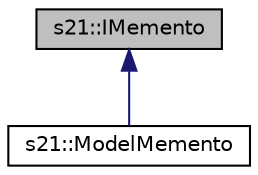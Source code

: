 digraph "s21::IMemento"
{
 // LATEX_PDF_SIZE
  edge [fontname="Helvetica",fontsize="10",labelfontname="Helvetica",labelfontsize="10"];
  node [fontname="Helvetica",fontsize="10",shape=record];
  Node1 [label="s21::IMemento",height=0.2,width=0.4,color="black", fillcolor="grey75", style="filled", fontcolor="black",tooltip="An interface that allows you to save current transformations."];
  Node1 -> Node2 [dir="back",color="midnightblue",fontsize="10",style="solid",fontname="Helvetica"];
  Node2 [label="s21::ModelMemento",height=0.2,width=0.4,color="black", fillcolor="white", style="filled",URL="$classs21_1_1ModelMemento.html",tooltip="Class-cell for storing data."];
}

